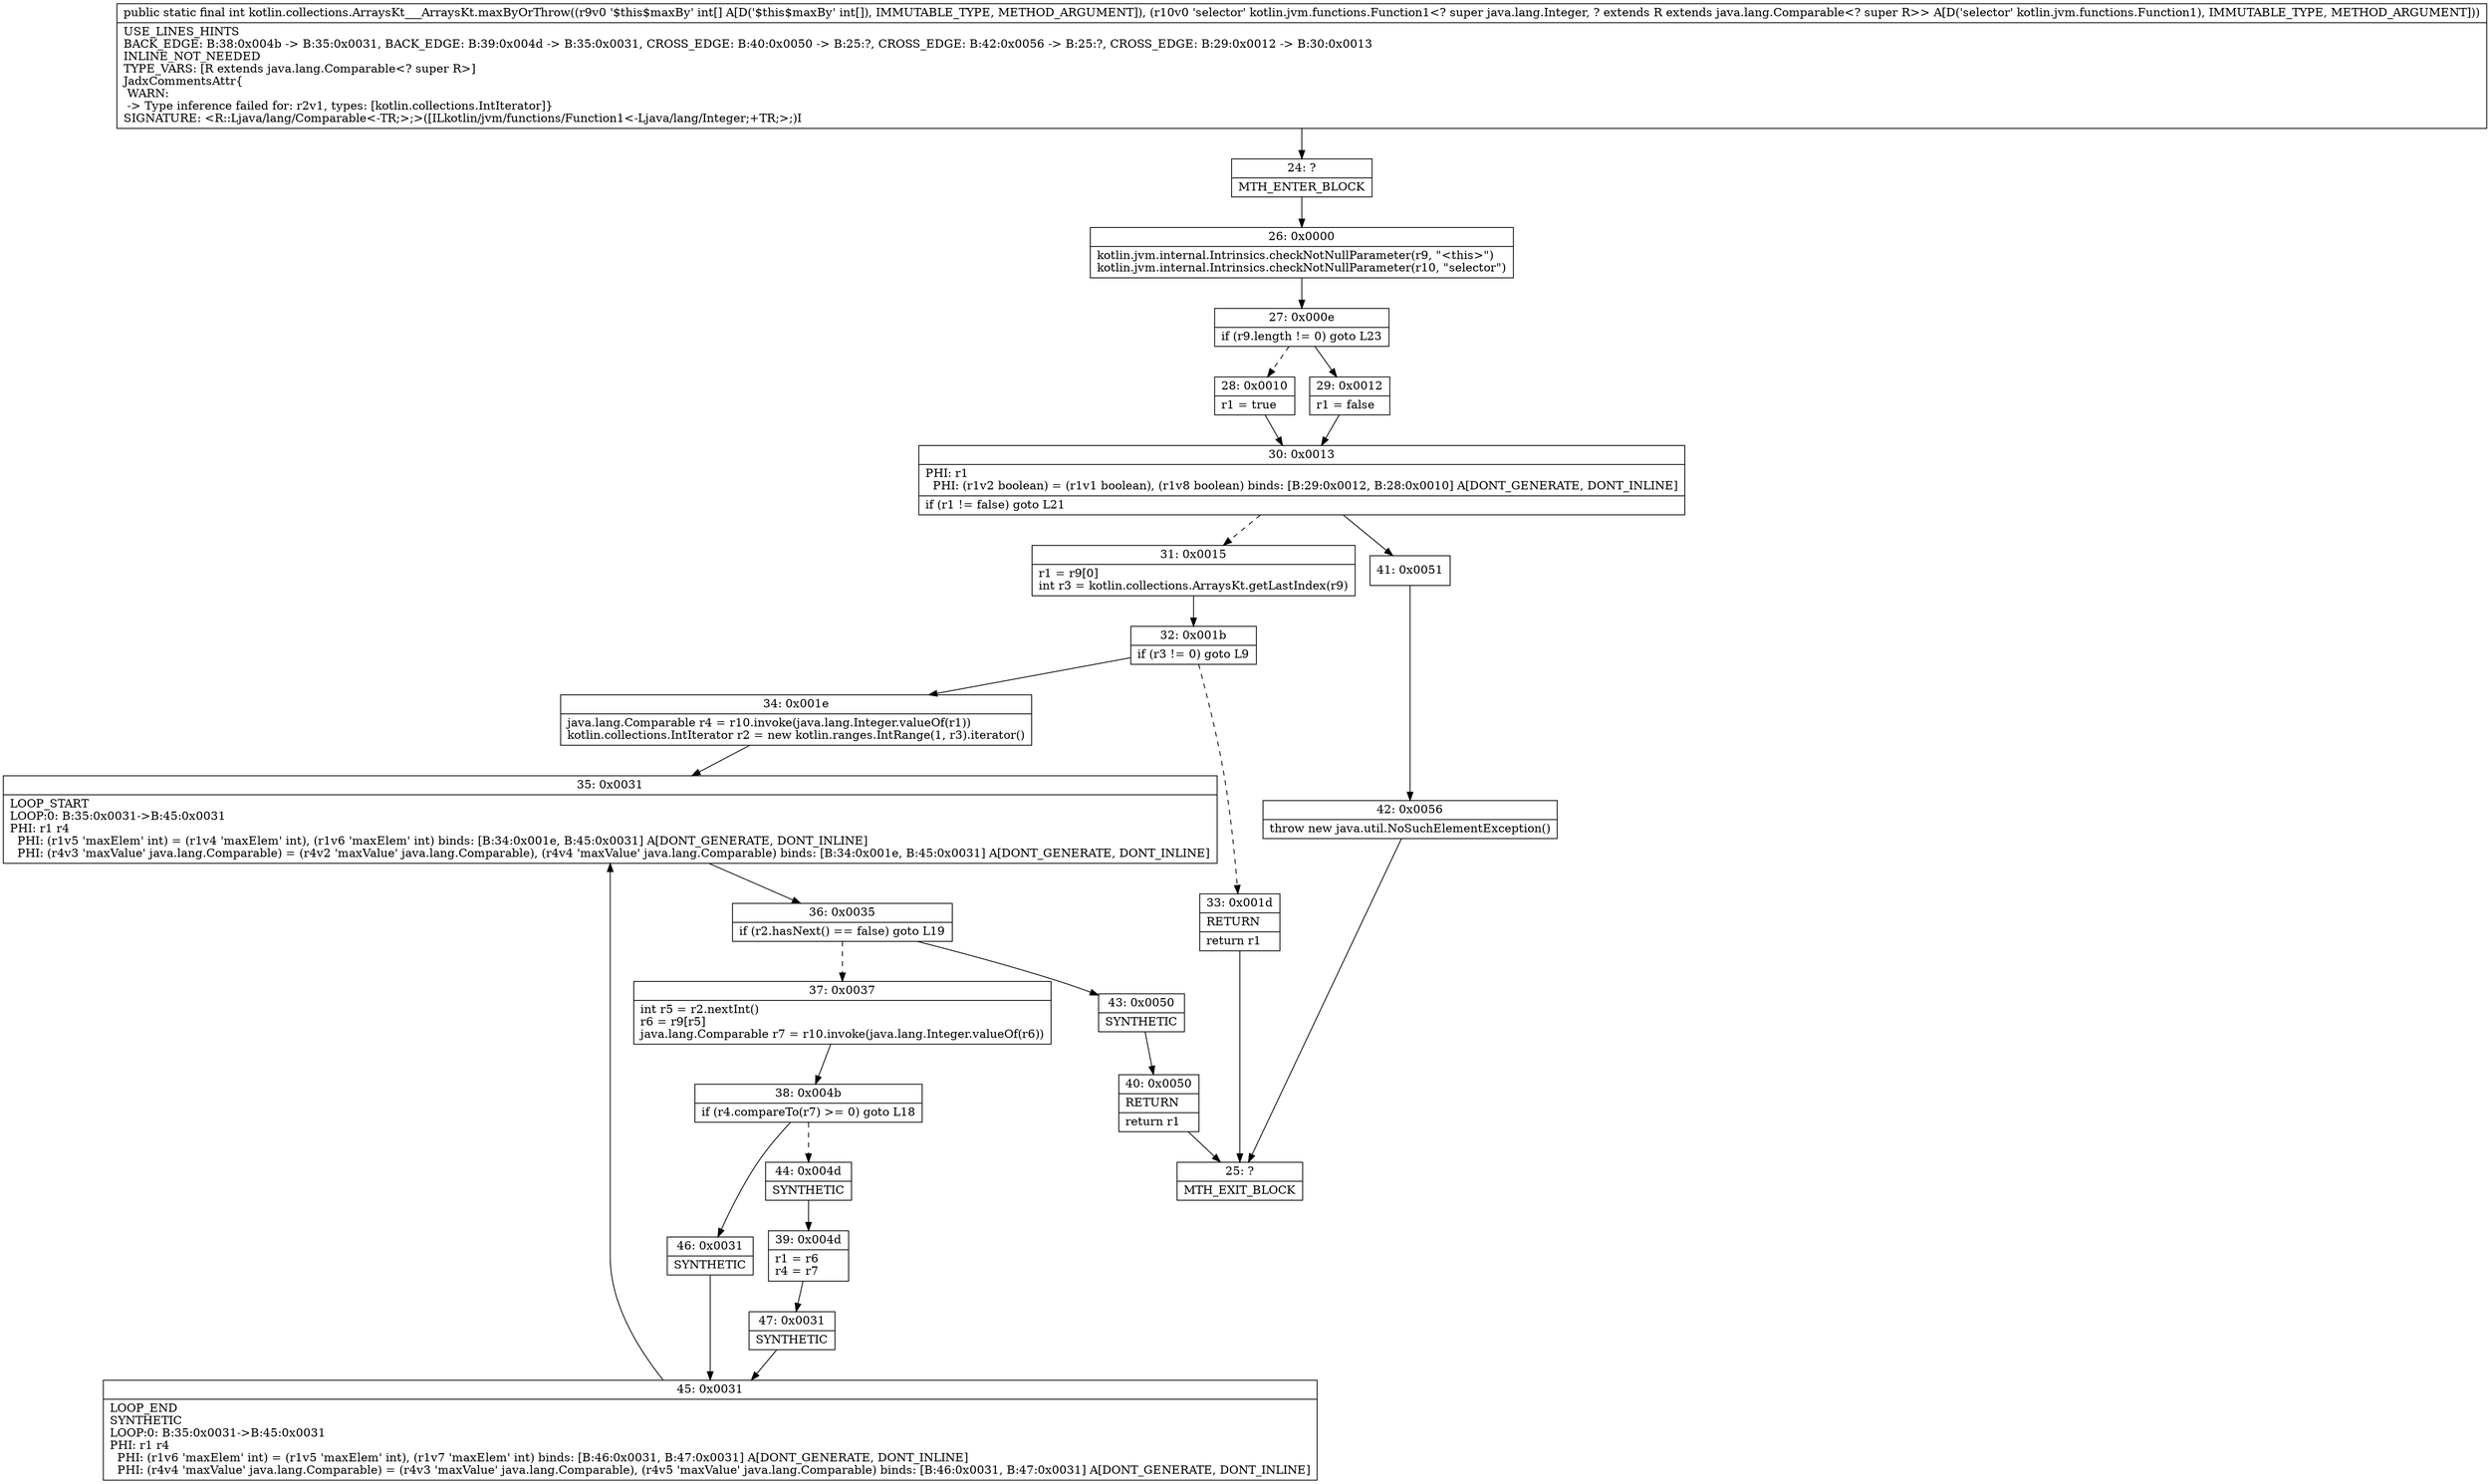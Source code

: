digraph "CFG forkotlin.collections.ArraysKt___ArraysKt.maxByOrThrow([ILkotlin\/jvm\/functions\/Function1;)I" {
Node_24 [shape=record,label="{24\:\ ?|MTH_ENTER_BLOCK\l}"];
Node_26 [shape=record,label="{26\:\ 0x0000|kotlin.jvm.internal.Intrinsics.checkNotNullParameter(r9, \"\<this\>\")\lkotlin.jvm.internal.Intrinsics.checkNotNullParameter(r10, \"selector\")\l}"];
Node_27 [shape=record,label="{27\:\ 0x000e|if (r9.length != 0) goto L23\l}"];
Node_28 [shape=record,label="{28\:\ 0x0010|r1 = true\l}"];
Node_30 [shape=record,label="{30\:\ 0x0013|PHI: r1 \l  PHI: (r1v2 boolean) = (r1v1 boolean), (r1v8 boolean) binds: [B:29:0x0012, B:28:0x0010] A[DONT_GENERATE, DONT_INLINE]\l|if (r1 != false) goto L21\l}"];
Node_31 [shape=record,label="{31\:\ 0x0015|r1 = r9[0]\lint r3 = kotlin.collections.ArraysKt.getLastIndex(r9)\l}"];
Node_32 [shape=record,label="{32\:\ 0x001b|if (r3 != 0) goto L9\l}"];
Node_33 [shape=record,label="{33\:\ 0x001d|RETURN\l|return r1\l}"];
Node_25 [shape=record,label="{25\:\ ?|MTH_EXIT_BLOCK\l}"];
Node_34 [shape=record,label="{34\:\ 0x001e|java.lang.Comparable r4 = r10.invoke(java.lang.Integer.valueOf(r1))\lkotlin.collections.IntIterator r2 = new kotlin.ranges.IntRange(1, r3).iterator()\l}"];
Node_35 [shape=record,label="{35\:\ 0x0031|LOOP_START\lLOOP:0: B:35:0x0031\-\>B:45:0x0031\lPHI: r1 r4 \l  PHI: (r1v5 'maxElem' int) = (r1v4 'maxElem' int), (r1v6 'maxElem' int) binds: [B:34:0x001e, B:45:0x0031] A[DONT_GENERATE, DONT_INLINE]\l  PHI: (r4v3 'maxValue' java.lang.Comparable) = (r4v2 'maxValue' java.lang.Comparable), (r4v4 'maxValue' java.lang.Comparable) binds: [B:34:0x001e, B:45:0x0031] A[DONT_GENERATE, DONT_INLINE]\l}"];
Node_36 [shape=record,label="{36\:\ 0x0035|if (r2.hasNext() == false) goto L19\l}"];
Node_37 [shape=record,label="{37\:\ 0x0037|int r5 = r2.nextInt()\lr6 = r9[r5]\ljava.lang.Comparable r7 = r10.invoke(java.lang.Integer.valueOf(r6))\l}"];
Node_38 [shape=record,label="{38\:\ 0x004b|if (r4.compareTo(r7) \>= 0) goto L18\l}"];
Node_44 [shape=record,label="{44\:\ 0x004d|SYNTHETIC\l}"];
Node_39 [shape=record,label="{39\:\ 0x004d|r1 = r6\lr4 = r7\l}"];
Node_47 [shape=record,label="{47\:\ 0x0031|SYNTHETIC\l}"];
Node_45 [shape=record,label="{45\:\ 0x0031|LOOP_END\lSYNTHETIC\lLOOP:0: B:35:0x0031\-\>B:45:0x0031\lPHI: r1 r4 \l  PHI: (r1v6 'maxElem' int) = (r1v5 'maxElem' int), (r1v7 'maxElem' int) binds: [B:46:0x0031, B:47:0x0031] A[DONT_GENERATE, DONT_INLINE]\l  PHI: (r4v4 'maxValue' java.lang.Comparable) = (r4v3 'maxValue' java.lang.Comparable), (r4v5 'maxValue' java.lang.Comparable) binds: [B:46:0x0031, B:47:0x0031] A[DONT_GENERATE, DONT_INLINE]\l}"];
Node_46 [shape=record,label="{46\:\ 0x0031|SYNTHETIC\l}"];
Node_43 [shape=record,label="{43\:\ 0x0050|SYNTHETIC\l}"];
Node_40 [shape=record,label="{40\:\ 0x0050|RETURN\l|return r1\l}"];
Node_41 [shape=record,label="{41\:\ 0x0051}"];
Node_42 [shape=record,label="{42\:\ 0x0056|throw new java.util.NoSuchElementException()\l}"];
Node_29 [shape=record,label="{29\:\ 0x0012|r1 = false\l}"];
MethodNode[shape=record,label="{public static final int kotlin.collections.ArraysKt___ArraysKt.maxByOrThrow((r9v0 '$this$maxBy' int[] A[D('$this$maxBy' int[]), IMMUTABLE_TYPE, METHOD_ARGUMENT]), (r10v0 'selector' kotlin.jvm.functions.Function1\<? super java.lang.Integer, ? extends R extends java.lang.Comparable\<? super R\>\> A[D('selector' kotlin.jvm.functions.Function1), IMMUTABLE_TYPE, METHOD_ARGUMENT]))  | USE_LINES_HINTS\lBACK_EDGE: B:38:0x004b \-\> B:35:0x0031, BACK_EDGE: B:39:0x004d \-\> B:35:0x0031, CROSS_EDGE: B:40:0x0050 \-\> B:25:?, CROSS_EDGE: B:42:0x0056 \-\> B:25:?, CROSS_EDGE: B:29:0x0012 \-\> B:30:0x0013\lINLINE_NOT_NEEDED\lTYPE_VARS: [R extends java.lang.Comparable\<? super R\>]\lJadxCommentsAttr\{\l WARN: \l \-\> Type inference failed for: r2v1, types: [kotlin.collections.IntIterator]\}\lSIGNATURE: \<R::Ljava\/lang\/Comparable\<\-TR;\>;\>([ILkotlin\/jvm\/functions\/Function1\<\-Ljava\/lang\/Integer;+TR;\>;)I\l}"];
MethodNode -> Node_24;Node_24 -> Node_26;
Node_26 -> Node_27;
Node_27 -> Node_28[style=dashed];
Node_27 -> Node_29;
Node_28 -> Node_30;
Node_30 -> Node_31[style=dashed];
Node_30 -> Node_41;
Node_31 -> Node_32;
Node_32 -> Node_33[style=dashed];
Node_32 -> Node_34;
Node_33 -> Node_25;
Node_34 -> Node_35;
Node_35 -> Node_36;
Node_36 -> Node_37[style=dashed];
Node_36 -> Node_43;
Node_37 -> Node_38;
Node_38 -> Node_44[style=dashed];
Node_38 -> Node_46;
Node_44 -> Node_39;
Node_39 -> Node_47;
Node_47 -> Node_45;
Node_45 -> Node_35;
Node_46 -> Node_45;
Node_43 -> Node_40;
Node_40 -> Node_25;
Node_41 -> Node_42;
Node_42 -> Node_25;
Node_29 -> Node_30;
}

